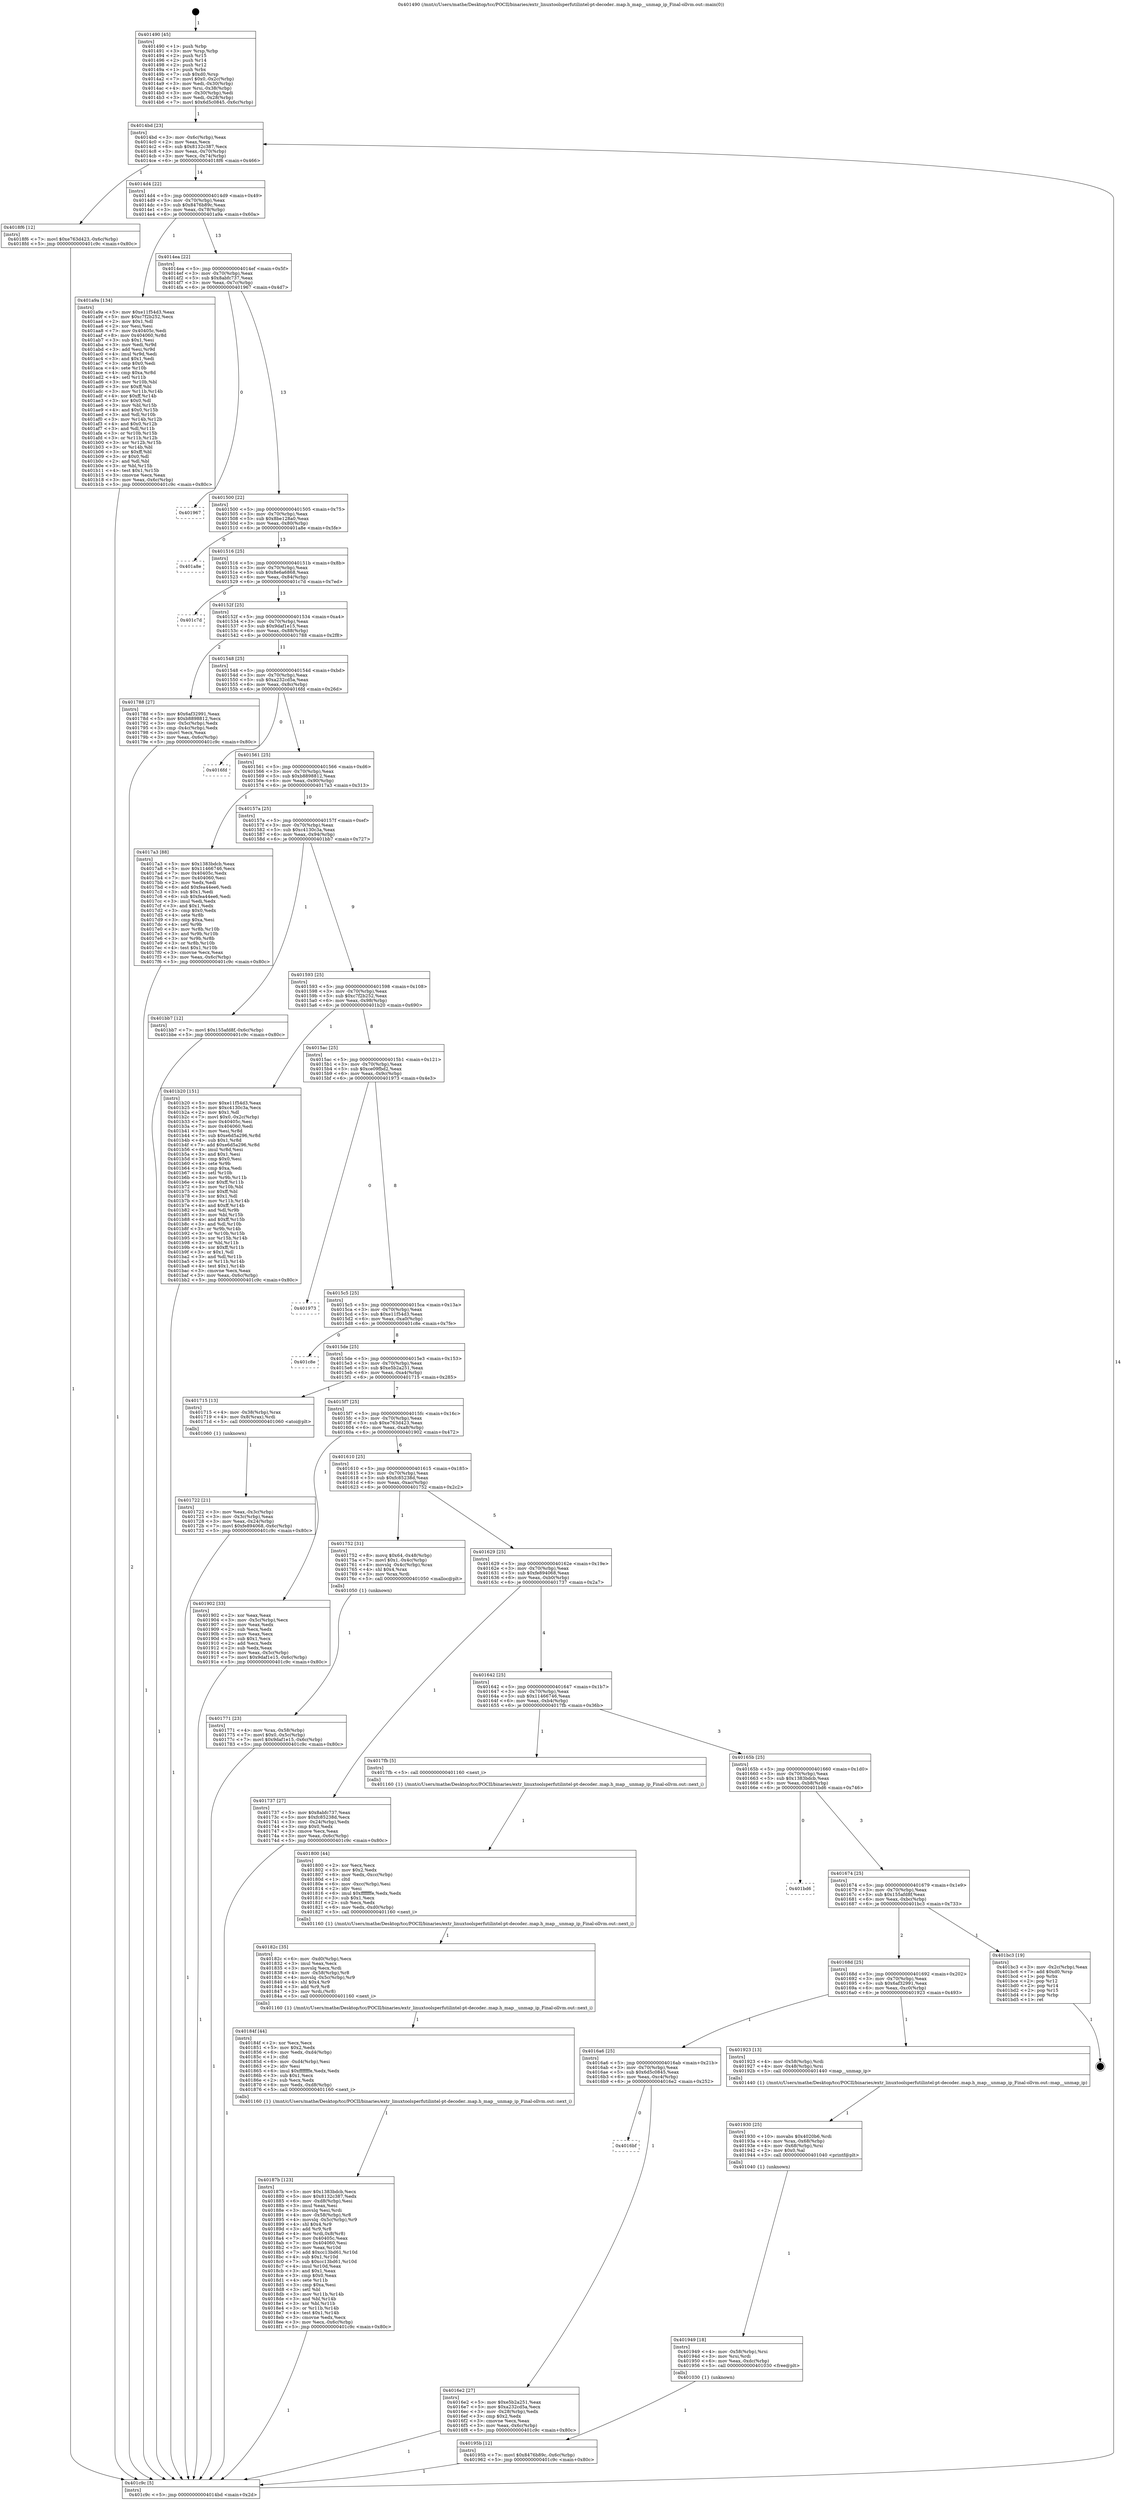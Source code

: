 digraph "0x401490" {
  label = "0x401490 (/mnt/c/Users/mathe/Desktop/tcc/POCII/binaries/extr_linuxtoolsperfutilintel-pt-decoder..map.h_map__unmap_ip_Final-ollvm.out::main(0))"
  labelloc = "t"
  node[shape=record]

  Entry [label="",width=0.3,height=0.3,shape=circle,fillcolor=black,style=filled]
  "0x4014bd" [label="{
     0x4014bd [23]\l
     | [instrs]\l
     &nbsp;&nbsp;0x4014bd \<+3\>: mov -0x6c(%rbp),%eax\l
     &nbsp;&nbsp;0x4014c0 \<+2\>: mov %eax,%ecx\l
     &nbsp;&nbsp;0x4014c2 \<+6\>: sub $0x8132c387,%ecx\l
     &nbsp;&nbsp;0x4014c8 \<+3\>: mov %eax,-0x70(%rbp)\l
     &nbsp;&nbsp;0x4014cb \<+3\>: mov %ecx,-0x74(%rbp)\l
     &nbsp;&nbsp;0x4014ce \<+6\>: je 00000000004018f6 \<main+0x466\>\l
  }"]
  "0x4018f6" [label="{
     0x4018f6 [12]\l
     | [instrs]\l
     &nbsp;&nbsp;0x4018f6 \<+7\>: movl $0xe763d423,-0x6c(%rbp)\l
     &nbsp;&nbsp;0x4018fd \<+5\>: jmp 0000000000401c9c \<main+0x80c\>\l
  }"]
  "0x4014d4" [label="{
     0x4014d4 [22]\l
     | [instrs]\l
     &nbsp;&nbsp;0x4014d4 \<+5\>: jmp 00000000004014d9 \<main+0x49\>\l
     &nbsp;&nbsp;0x4014d9 \<+3\>: mov -0x70(%rbp),%eax\l
     &nbsp;&nbsp;0x4014dc \<+5\>: sub $0x8476b89c,%eax\l
     &nbsp;&nbsp;0x4014e1 \<+3\>: mov %eax,-0x78(%rbp)\l
     &nbsp;&nbsp;0x4014e4 \<+6\>: je 0000000000401a9a \<main+0x60a\>\l
  }"]
  Exit [label="",width=0.3,height=0.3,shape=circle,fillcolor=black,style=filled,peripheries=2]
  "0x401a9a" [label="{
     0x401a9a [134]\l
     | [instrs]\l
     &nbsp;&nbsp;0x401a9a \<+5\>: mov $0xe11f54d3,%eax\l
     &nbsp;&nbsp;0x401a9f \<+5\>: mov $0xc7f2b252,%ecx\l
     &nbsp;&nbsp;0x401aa4 \<+2\>: mov $0x1,%dl\l
     &nbsp;&nbsp;0x401aa6 \<+2\>: xor %esi,%esi\l
     &nbsp;&nbsp;0x401aa8 \<+7\>: mov 0x40405c,%edi\l
     &nbsp;&nbsp;0x401aaf \<+8\>: mov 0x404060,%r8d\l
     &nbsp;&nbsp;0x401ab7 \<+3\>: sub $0x1,%esi\l
     &nbsp;&nbsp;0x401aba \<+3\>: mov %edi,%r9d\l
     &nbsp;&nbsp;0x401abd \<+3\>: add %esi,%r9d\l
     &nbsp;&nbsp;0x401ac0 \<+4\>: imul %r9d,%edi\l
     &nbsp;&nbsp;0x401ac4 \<+3\>: and $0x1,%edi\l
     &nbsp;&nbsp;0x401ac7 \<+3\>: cmp $0x0,%edi\l
     &nbsp;&nbsp;0x401aca \<+4\>: sete %r10b\l
     &nbsp;&nbsp;0x401ace \<+4\>: cmp $0xa,%r8d\l
     &nbsp;&nbsp;0x401ad2 \<+4\>: setl %r11b\l
     &nbsp;&nbsp;0x401ad6 \<+3\>: mov %r10b,%bl\l
     &nbsp;&nbsp;0x401ad9 \<+3\>: xor $0xff,%bl\l
     &nbsp;&nbsp;0x401adc \<+3\>: mov %r11b,%r14b\l
     &nbsp;&nbsp;0x401adf \<+4\>: xor $0xff,%r14b\l
     &nbsp;&nbsp;0x401ae3 \<+3\>: xor $0x0,%dl\l
     &nbsp;&nbsp;0x401ae6 \<+3\>: mov %bl,%r15b\l
     &nbsp;&nbsp;0x401ae9 \<+4\>: and $0x0,%r15b\l
     &nbsp;&nbsp;0x401aed \<+3\>: and %dl,%r10b\l
     &nbsp;&nbsp;0x401af0 \<+3\>: mov %r14b,%r12b\l
     &nbsp;&nbsp;0x401af3 \<+4\>: and $0x0,%r12b\l
     &nbsp;&nbsp;0x401af7 \<+3\>: and %dl,%r11b\l
     &nbsp;&nbsp;0x401afa \<+3\>: or %r10b,%r15b\l
     &nbsp;&nbsp;0x401afd \<+3\>: or %r11b,%r12b\l
     &nbsp;&nbsp;0x401b00 \<+3\>: xor %r12b,%r15b\l
     &nbsp;&nbsp;0x401b03 \<+3\>: or %r14b,%bl\l
     &nbsp;&nbsp;0x401b06 \<+3\>: xor $0xff,%bl\l
     &nbsp;&nbsp;0x401b09 \<+3\>: or $0x0,%dl\l
     &nbsp;&nbsp;0x401b0c \<+2\>: and %dl,%bl\l
     &nbsp;&nbsp;0x401b0e \<+3\>: or %bl,%r15b\l
     &nbsp;&nbsp;0x401b11 \<+4\>: test $0x1,%r15b\l
     &nbsp;&nbsp;0x401b15 \<+3\>: cmovne %ecx,%eax\l
     &nbsp;&nbsp;0x401b18 \<+3\>: mov %eax,-0x6c(%rbp)\l
     &nbsp;&nbsp;0x401b1b \<+5\>: jmp 0000000000401c9c \<main+0x80c\>\l
  }"]
  "0x4014ea" [label="{
     0x4014ea [22]\l
     | [instrs]\l
     &nbsp;&nbsp;0x4014ea \<+5\>: jmp 00000000004014ef \<main+0x5f\>\l
     &nbsp;&nbsp;0x4014ef \<+3\>: mov -0x70(%rbp),%eax\l
     &nbsp;&nbsp;0x4014f2 \<+5\>: sub $0x8abfc737,%eax\l
     &nbsp;&nbsp;0x4014f7 \<+3\>: mov %eax,-0x7c(%rbp)\l
     &nbsp;&nbsp;0x4014fa \<+6\>: je 0000000000401967 \<main+0x4d7\>\l
  }"]
  "0x40195b" [label="{
     0x40195b [12]\l
     | [instrs]\l
     &nbsp;&nbsp;0x40195b \<+7\>: movl $0x8476b89c,-0x6c(%rbp)\l
     &nbsp;&nbsp;0x401962 \<+5\>: jmp 0000000000401c9c \<main+0x80c\>\l
  }"]
  "0x401967" [label="{
     0x401967\l
  }", style=dashed]
  "0x401500" [label="{
     0x401500 [22]\l
     | [instrs]\l
     &nbsp;&nbsp;0x401500 \<+5\>: jmp 0000000000401505 \<main+0x75\>\l
     &nbsp;&nbsp;0x401505 \<+3\>: mov -0x70(%rbp),%eax\l
     &nbsp;&nbsp;0x401508 \<+5\>: sub $0x8be128a0,%eax\l
     &nbsp;&nbsp;0x40150d \<+3\>: mov %eax,-0x80(%rbp)\l
     &nbsp;&nbsp;0x401510 \<+6\>: je 0000000000401a8e \<main+0x5fe\>\l
  }"]
  "0x401949" [label="{
     0x401949 [18]\l
     | [instrs]\l
     &nbsp;&nbsp;0x401949 \<+4\>: mov -0x58(%rbp),%rsi\l
     &nbsp;&nbsp;0x40194d \<+3\>: mov %rsi,%rdi\l
     &nbsp;&nbsp;0x401950 \<+6\>: mov %eax,-0xdc(%rbp)\l
     &nbsp;&nbsp;0x401956 \<+5\>: call 0000000000401030 \<free@plt\>\l
     | [calls]\l
     &nbsp;&nbsp;0x401030 \{1\} (unknown)\l
  }"]
  "0x401a8e" [label="{
     0x401a8e\l
  }", style=dashed]
  "0x401516" [label="{
     0x401516 [25]\l
     | [instrs]\l
     &nbsp;&nbsp;0x401516 \<+5\>: jmp 000000000040151b \<main+0x8b\>\l
     &nbsp;&nbsp;0x40151b \<+3\>: mov -0x70(%rbp),%eax\l
     &nbsp;&nbsp;0x40151e \<+5\>: sub $0x8e6a6868,%eax\l
     &nbsp;&nbsp;0x401523 \<+6\>: mov %eax,-0x84(%rbp)\l
     &nbsp;&nbsp;0x401529 \<+6\>: je 0000000000401c7d \<main+0x7ed\>\l
  }"]
  "0x401930" [label="{
     0x401930 [25]\l
     | [instrs]\l
     &nbsp;&nbsp;0x401930 \<+10\>: movabs $0x4020b6,%rdi\l
     &nbsp;&nbsp;0x40193a \<+4\>: mov %rax,-0x68(%rbp)\l
     &nbsp;&nbsp;0x40193e \<+4\>: mov -0x68(%rbp),%rsi\l
     &nbsp;&nbsp;0x401942 \<+2\>: mov $0x0,%al\l
     &nbsp;&nbsp;0x401944 \<+5\>: call 0000000000401040 \<printf@plt\>\l
     | [calls]\l
     &nbsp;&nbsp;0x401040 \{1\} (unknown)\l
  }"]
  "0x401c7d" [label="{
     0x401c7d\l
  }", style=dashed]
  "0x40152f" [label="{
     0x40152f [25]\l
     | [instrs]\l
     &nbsp;&nbsp;0x40152f \<+5\>: jmp 0000000000401534 \<main+0xa4\>\l
     &nbsp;&nbsp;0x401534 \<+3\>: mov -0x70(%rbp),%eax\l
     &nbsp;&nbsp;0x401537 \<+5\>: sub $0x9daf1e15,%eax\l
     &nbsp;&nbsp;0x40153c \<+6\>: mov %eax,-0x88(%rbp)\l
     &nbsp;&nbsp;0x401542 \<+6\>: je 0000000000401788 \<main+0x2f8\>\l
  }"]
  "0x40187b" [label="{
     0x40187b [123]\l
     | [instrs]\l
     &nbsp;&nbsp;0x40187b \<+5\>: mov $0x1383bdcb,%ecx\l
     &nbsp;&nbsp;0x401880 \<+5\>: mov $0x8132c387,%edx\l
     &nbsp;&nbsp;0x401885 \<+6\>: mov -0xd8(%rbp),%esi\l
     &nbsp;&nbsp;0x40188b \<+3\>: imul %eax,%esi\l
     &nbsp;&nbsp;0x40188e \<+3\>: movslq %esi,%rdi\l
     &nbsp;&nbsp;0x401891 \<+4\>: mov -0x58(%rbp),%r8\l
     &nbsp;&nbsp;0x401895 \<+4\>: movslq -0x5c(%rbp),%r9\l
     &nbsp;&nbsp;0x401899 \<+4\>: shl $0x4,%r9\l
     &nbsp;&nbsp;0x40189d \<+3\>: add %r9,%r8\l
     &nbsp;&nbsp;0x4018a0 \<+4\>: mov %rdi,0x8(%r8)\l
     &nbsp;&nbsp;0x4018a4 \<+7\>: mov 0x40405c,%eax\l
     &nbsp;&nbsp;0x4018ab \<+7\>: mov 0x404060,%esi\l
     &nbsp;&nbsp;0x4018b2 \<+3\>: mov %eax,%r10d\l
     &nbsp;&nbsp;0x4018b5 \<+7\>: add $0xcc13bd61,%r10d\l
     &nbsp;&nbsp;0x4018bc \<+4\>: sub $0x1,%r10d\l
     &nbsp;&nbsp;0x4018c0 \<+7\>: sub $0xcc13bd61,%r10d\l
     &nbsp;&nbsp;0x4018c7 \<+4\>: imul %r10d,%eax\l
     &nbsp;&nbsp;0x4018cb \<+3\>: and $0x1,%eax\l
     &nbsp;&nbsp;0x4018ce \<+3\>: cmp $0x0,%eax\l
     &nbsp;&nbsp;0x4018d1 \<+4\>: sete %r11b\l
     &nbsp;&nbsp;0x4018d5 \<+3\>: cmp $0xa,%esi\l
     &nbsp;&nbsp;0x4018d8 \<+3\>: setl %bl\l
     &nbsp;&nbsp;0x4018db \<+3\>: mov %r11b,%r14b\l
     &nbsp;&nbsp;0x4018de \<+3\>: and %bl,%r14b\l
     &nbsp;&nbsp;0x4018e1 \<+3\>: xor %bl,%r11b\l
     &nbsp;&nbsp;0x4018e4 \<+3\>: or %r11b,%r14b\l
     &nbsp;&nbsp;0x4018e7 \<+4\>: test $0x1,%r14b\l
     &nbsp;&nbsp;0x4018eb \<+3\>: cmovne %edx,%ecx\l
     &nbsp;&nbsp;0x4018ee \<+3\>: mov %ecx,-0x6c(%rbp)\l
     &nbsp;&nbsp;0x4018f1 \<+5\>: jmp 0000000000401c9c \<main+0x80c\>\l
  }"]
  "0x401788" [label="{
     0x401788 [27]\l
     | [instrs]\l
     &nbsp;&nbsp;0x401788 \<+5\>: mov $0x6af32991,%eax\l
     &nbsp;&nbsp;0x40178d \<+5\>: mov $0xb8898812,%ecx\l
     &nbsp;&nbsp;0x401792 \<+3\>: mov -0x5c(%rbp),%edx\l
     &nbsp;&nbsp;0x401795 \<+3\>: cmp -0x4c(%rbp),%edx\l
     &nbsp;&nbsp;0x401798 \<+3\>: cmovl %ecx,%eax\l
     &nbsp;&nbsp;0x40179b \<+3\>: mov %eax,-0x6c(%rbp)\l
     &nbsp;&nbsp;0x40179e \<+5\>: jmp 0000000000401c9c \<main+0x80c\>\l
  }"]
  "0x401548" [label="{
     0x401548 [25]\l
     | [instrs]\l
     &nbsp;&nbsp;0x401548 \<+5\>: jmp 000000000040154d \<main+0xbd\>\l
     &nbsp;&nbsp;0x40154d \<+3\>: mov -0x70(%rbp),%eax\l
     &nbsp;&nbsp;0x401550 \<+5\>: sub $0xa232cd5a,%eax\l
     &nbsp;&nbsp;0x401555 \<+6\>: mov %eax,-0x8c(%rbp)\l
     &nbsp;&nbsp;0x40155b \<+6\>: je 00000000004016fd \<main+0x26d\>\l
  }"]
  "0x40184f" [label="{
     0x40184f [44]\l
     | [instrs]\l
     &nbsp;&nbsp;0x40184f \<+2\>: xor %ecx,%ecx\l
     &nbsp;&nbsp;0x401851 \<+5\>: mov $0x2,%edx\l
     &nbsp;&nbsp;0x401856 \<+6\>: mov %edx,-0xd4(%rbp)\l
     &nbsp;&nbsp;0x40185c \<+1\>: cltd\l
     &nbsp;&nbsp;0x40185d \<+6\>: mov -0xd4(%rbp),%esi\l
     &nbsp;&nbsp;0x401863 \<+2\>: idiv %esi\l
     &nbsp;&nbsp;0x401865 \<+6\>: imul $0xfffffffe,%edx,%edx\l
     &nbsp;&nbsp;0x40186b \<+3\>: sub $0x1,%ecx\l
     &nbsp;&nbsp;0x40186e \<+2\>: sub %ecx,%edx\l
     &nbsp;&nbsp;0x401870 \<+6\>: mov %edx,-0xd8(%rbp)\l
     &nbsp;&nbsp;0x401876 \<+5\>: call 0000000000401160 \<next_i\>\l
     | [calls]\l
     &nbsp;&nbsp;0x401160 \{1\} (/mnt/c/Users/mathe/Desktop/tcc/POCII/binaries/extr_linuxtoolsperfutilintel-pt-decoder..map.h_map__unmap_ip_Final-ollvm.out::next_i)\l
  }"]
  "0x4016fd" [label="{
     0x4016fd\l
  }", style=dashed]
  "0x401561" [label="{
     0x401561 [25]\l
     | [instrs]\l
     &nbsp;&nbsp;0x401561 \<+5\>: jmp 0000000000401566 \<main+0xd6\>\l
     &nbsp;&nbsp;0x401566 \<+3\>: mov -0x70(%rbp),%eax\l
     &nbsp;&nbsp;0x401569 \<+5\>: sub $0xb8898812,%eax\l
     &nbsp;&nbsp;0x40156e \<+6\>: mov %eax,-0x90(%rbp)\l
     &nbsp;&nbsp;0x401574 \<+6\>: je 00000000004017a3 \<main+0x313\>\l
  }"]
  "0x40182c" [label="{
     0x40182c [35]\l
     | [instrs]\l
     &nbsp;&nbsp;0x40182c \<+6\>: mov -0xd0(%rbp),%ecx\l
     &nbsp;&nbsp;0x401832 \<+3\>: imul %eax,%ecx\l
     &nbsp;&nbsp;0x401835 \<+3\>: movslq %ecx,%rdi\l
     &nbsp;&nbsp;0x401838 \<+4\>: mov -0x58(%rbp),%r8\l
     &nbsp;&nbsp;0x40183c \<+4\>: movslq -0x5c(%rbp),%r9\l
     &nbsp;&nbsp;0x401840 \<+4\>: shl $0x4,%r9\l
     &nbsp;&nbsp;0x401844 \<+3\>: add %r9,%r8\l
     &nbsp;&nbsp;0x401847 \<+3\>: mov %rdi,(%r8)\l
     &nbsp;&nbsp;0x40184a \<+5\>: call 0000000000401160 \<next_i\>\l
     | [calls]\l
     &nbsp;&nbsp;0x401160 \{1\} (/mnt/c/Users/mathe/Desktop/tcc/POCII/binaries/extr_linuxtoolsperfutilintel-pt-decoder..map.h_map__unmap_ip_Final-ollvm.out::next_i)\l
  }"]
  "0x4017a3" [label="{
     0x4017a3 [88]\l
     | [instrs]\l
     &nbsp;&nbsp;0x4017a3 \<+5\>: mov $0x1383bdcb,%eax\l
     &nbsp;&nbsp;0x4017a8 \<+5\>: mov $0x11466746,%ecx\l
     &nbsp;&nbsp;0x4017ad \<+7\>: mov 0x40405c,%edx\l
     &nbsp;&nbsp;0x4017b4 \<+7\>: mov 0x404060,%esi\l
     &nbsp;&nbsp;0x4017bb \<+2\>: mov %edx,%edi\l
     &nbsp;&nbsp;0x4017bd \<+6\>: add $0xfea44ee6,%edi\l
     &nbsp;&nbsp;0x4017c3 \<+3\>: sub $0x1,%edi\l
     &nbsp;&nbsp;0x4017c6 \<+6\>: sub $0xfea44ee6,%edi\l
     &nbsp;&nbsp;0x4017cc \<+3\>: imul %edi,%edx\l
     &nbsp;&nbsp;0x4017cf \<+3\>: and $0x1,%edx\l
     &nbsp;&nbsp;0x4017d2 \<+3\>: cmp $0x0,%edx\l
     &nbsp;&nbsp;0x4017d5 \<+4\>: sete %r8b\l
     &nbsp;&nbsp;0x4017d9 \<+3\>: cmp $0xa,%esi\l
     &nbsp;&nbsp;0x4017dc \<+4\>: setl %r9b\l
     &nbsp;&nbsp;0x4017e0 \<+3\>: mov %r8b,%r10b\l
     &nbsp;&nbsp;0x4017e3 \<+3\>: and %r9b,%r10b\l
     &nbsp;&nbsp;0x4017e6 \<+3\>: xor %r9b,%r8b\l
     &nbsp;&nbsp;0x4017e9 \<+3\>: or %r8b,%r10b\l
     &nbsp;&nbsp;0x4017ec \<+4\>: test $0x1,%r10b\l
     &nbsp;&nbsp;0x4017f0 \<+3\>: cmovne %ecx,%eax\l
     &nbsp;&nbsp;0x4017f3 \<+3\>: mov %eax,-0x6c(%rbp)\l
     &nbsp;&nbsp;0x4017f6 \<+5\>: jmp 0000000000401c9c \<main+0x80c\>\l
  }"]
  "0x40157a" [label="{
     0x40157a [25]\l
     | [instrs]\l
     &nbsp;&nbsp;0x40157a \<+5\>: jmp 000000000040157f \<main+0xef\>\l
     &nbsp;&nbsp;0x40157f \<+3\>: mov -0x70(%rbp),%eax\l
     &nbsp;&nbsp;0x401582 \<+5\>: sub $0xc4130c3a,%eax\l
     &nbsp;&nbsp;0x401587 \<+6\>: mov %eax,-0x94(%rbp)\l
     &nbsp;&nbsp;0x40158d \<+6\>: je 0000000000401bb7 \<main+0x727\>\l
  }"]
  "0x401800" [label="{
     0x401800 [44]\l
     | [instrs]\l
     &nbsp;&nbsp;0x401800 \<+2\>: xor %ecx,%ecx\l
     &nbsp;&nbsp;0x401802 \<+5\>: mov $0x2,%edx\l
     &nbsp;&nbsp;0x401807 \<+6\>: mov %edx,-0xcc(%rbp)\l
     &nbsp;&nbsp;0x40180d \<+1\>: cltd\l
     &nbsp;&nbsp;0x40180e \<+6\>: mov -0xcc(%rbp),%esi\l
     &nbsp;&nbsp;0x401814 \<+2\>: idiv %esi\l
     &nbsp;&nbsp;0x401816 \<+6\>: imul $0xfffffffe,%edx,%edx\l
     &nbsp;&nbsp;0x40181c \<+3\>: sub $0x1,%ecx\l
     &nbsp;&nbsp;0x40181f \<+2\>: sub %ecx,%edx\l
     &nbsp;&nbsp;0x401821 \<+6\>: mov %edx,-0xd0(%rbp)\l
     &nbsp;&nbsp;0x401827 \<+5\>: call 0000000000401160 \<next_i\>\l
     | [calls]\l
     &nbsp;&nbsp;0x401160 \{1\} (/mnt/c/Users/mathe/Desktop/tcc/POCII/binaries/extr_linuxtoolsperfutilintel-pt-decoder..map.h_map__unmap_ip_Final-ollvm.out::next_i)\l
  }"]
  "0x401bb7" [label="{
     0x401bb7 [12]\l
     | [instrs]\l
     &nbsp;&nbsp;0x401bb7 \<+7\>: movl $0x155afd8f,-0x6c(%rbp)\l
     &nbsp;&nbsp;0x401bbe \<+5\>: jmp 0000000000401c9c \<main+0x80c\>\l
  }"]
  "0x401593" [label="{
     0x401593 [25]\l
     | [instrs]\l
     &nbsp;&nbsp;0x401593 \<+5\>: jmp 0000000000401598 \<main+0x108\>\l
     &nbsp;&nbsp;0x401598 \<+3\>: mov -0x70(%rbp),%eax\l
     &nbsp;&nbsp;0x40159b \<+5\>: sub $0xc7f2b252,%eax\l
     &nbsp;&nbsp;0x4015a0 \<+6\>: mov %eax,-0x98(%rbp)\l
     &nbsp;&nbsp;0x4015a6 \<+6\>: je 0000000000401b20 \<main+0x690\>\l
  }"]
  "0x401771" [label="{
     0x401771 [23]\l
     | [instrs]\l
     &nbsp;&nbsp;0x401771 \<+4\>: mov %rax,-0x58(%rbp)\l
     &nbsp;&nbsp;0x401775 \<+7\>: movl $0x0,-0x5c(%rbp)\l
     &nbsp;&nbsp;0x40177c \<+7\>: movl $0x9daf1e15,-0x6c(%rbp)\l
     &nbsp;&nbsp;0x401783 \<+5\>: jmp 0000000000401c9c \<main+0x80c\>\l
  }"]
  "0x401b20" [label="{
     0x401b20 [151]\l
     | [instrs]\l
     &nbsp;&nbsp;0x401b20 \<+5\>: mov $0xe11f54d3,%eax\l
     &nbsp;&nbsp;0x401b25 \<+5\>: mov $0xc4130c3a,%ecx\l
     &nbsp;&nbsp;0x401b2a \<+2\>: mov $0x1,%dl\l
     &nbsp;&nbsp;0x401b2c \<+7\>: movl $0x0,-0x2c(%rbp)\l
     &nbsp;&nbsp;0x401b33 \<+7\>: mov 0x40405c,%esi\l
     &nbsp;&nbsp;0x401b3a \<+7\>: mov 0x404060,%edi\l
     &nbsp;&nbsp;0x401b41 \<+3\>: mov %esi,%r8d\l
     &nbsp;&nbsp;0x401b44 \<+7\>: sub $0xe6d5a296,%r8d\l
     &nbsp;&nbsp;0x401b4b \<+4\>: sub $0x1,%r8d\l
     &nbsp;&nbsp;0x401b4f \<+7\>: add $0xe6d5a296,%r8d\l
     &nbsp;&nbsp;0x401b56 \<+4\>: imul %r8d,%esi\l
     &nbsp;&nbsp;0x401b5a \<+3\>: and $0x1,%esi\l
     &nbsp;&nbsp;0x401b5d \<+3\>: cmp $0x0,%esi\l
     &nbsp;&nbsp;0x401b60 \<+4\>: sete %r9b\l
     &nbsp;&nbsp;0x401b64 \<+3\>: cmp $0xa,%edi\l
     &nbsp;&nbsp;0x401b67 \<+4\>: setl %r10b\l
     &nbsp;&nbsp;0x401b6b \<+3\>: mov %r9b,%r11b\l
     &nbsp;&nbsp;0x401b6e \<+4\>: xor $0xff,%r11b\l
     &nbsp;&nbsp;0x401b72 \<+3\>: mov %r10b,%bl\l
     &nbsp;&nbsp;0x401b75 \<+3\>: xor $0xff,%bl\l
     &nbsp;&nbsp;0x401b78 \<+3\>: xor $0x1,%dl\l
     &nbsp;&nbsp;0x401b7b \<+3\>: mov %r11b,%r14b\l
     &nbsp;&nbsp;0x401b7e \<+4\>: and $0xff,%r14b\l
     &nbsp;&nbsp;0x401b82 \<+3\>: and %dl,%r9b\l
     &nbsp;&nbsp;0x401b85 \<+3\>: mov %bl,%r15b\l
     &nbsp;&nbsp;0x401b88 \<+4\>: and $0xff,%r15b\l
     &nbsp;&nbsp;0x401b8c \<+3\>: and %dl,%r10b\l
     &nbsp;&nbsp;0x401b8f \<+3\>: or %r9b,%r14b\l
     &nbsp;&nbsp;0x401b92 \<+3\>: or %r10b,%r15b\l
     &nbsp;&nbsp;0x401b95 \<+3\>: xor %r15b,%r14b\l
     &nbsp;&nbsp;0x401b98 \<+3\>: or %bl,%r11b\l
     &nbsp;&nbsp;0x401b9b \<+4\>: xor $0xff,%r11b\l
     &nbsp;&nbsp;0x401b9f \<+3\>: or $0x1,%dl\l
     &nbsp;&nbsp;0x401ba2 \<+3\>: and %dl,%r11b\l
     &nbsp;&nbsp;0x401ba5 \<+3\>: or %r11b,%r14b\l
     &nbsp;&nbsp;0x401ba8 \<+4\>: test $0x1,%r14b\l
     &nbsp;&nbsp;0x401bac \<+3\>: cmovne %ecx,%eax\l
     &nbsp;&nbsp;0x401baf \<+3\>: mov %eax,-0x6c(%rbp)\l
     &nbsp;&nbsp;0x401bb2 \<+5\>: jmp 0000000000401c9c \<main+0x80c\>\l
  }"]
  "0x4015ac" [label="{
     0x4015ac [25]\l
     | [instrs]\l
     &nbsp;&nbsp;0x4015ac \<+5\>: jmp 00000000004015b1 \<main+0x121\>\l
     &nbsp;&nbsp;0x4015b1 \<+3\>: mov -0x70(%rbp),%eax\l
     &nbsp;&nbsp;0x4015b4 \<+5\>: sub $0xce09fbd2,%eax\l
     &nbsp;&nbsp;0x4015b9 \<+6\>: mov %eax,-0x9c(%rbp)\l
     &nbsp;&nbsp;0x4015bf \<+6\>: je 0000000000401973 \<main+0x4e3\>\l
  }"]
  "0x401722" [label="{
     0x401722 [21]\l
     | [instrs]\l
     &nbsp;&nbsp;0x401722 \<+3\>: mov %eax,-0x3c(%rbp)\l
     &nbsp;&nbsp;0x401725 \<+3\>: mov -0x3c(%rbp),%eax\l
     &nbsp;&nbsp;0x401728 \<+3\>: mov %eax,-0x24(%rbp)\l
     &nbsp;&nbsp;0x40172b \<+7\>: movl $0xfe894068,-0x6c(%rbp)\l
     &nbsp;&nbsp;0x401732 \<+5\>: jmp 0000000000401c9c \<main+0x80c\>\l
  }"]
  "0x401973" [label="{
     0x401973\l
  }", style=dashed]
  "0x4015c5" [label="{
     0x4015c5 [25]\l
     | [instrs]\l
     &nbsp;&nbsp;0x4015c5 \<+5\>: jmp 00000000004015ca \<main+0x13a\>\l
     &nbsp;&nbsp;0x4015ca \<+3\>: mov -0x70(%rbp),%eax\l
     &nbsp;&nbsp;0x4015cd \<+5\>: sub $0xe11f54d3,%eax\l
     &nbsp;&nbsp;0x4015d2 \<+6\>: mov %eax,-0xa0(%rbp)\l
     &nbsp;&nbsp;0x4015d8 \<+6\>: je 0000000000401c8e \<main+0x7fe\>\l
  }"]
  "0x401490" [label="{
     0x401490 [45]\l
     | [instrs]\l
     &nbsp;&nbsp;0x401490 \<+1\>: push %rbp\l
     &nbsp;&nbsp;0x401491 \<+3\>: mov %rsp,%rbp\l
     &nbsp;&nbsp;0x401494 \<+2\>: push %r15\l
     &nbsp;&nbsp;0x401496 \<+2\>: push %r14\l
     &nbsp;&nbsp;0x401498 \<+2\>: push %r12\l
     &nbsp;&nbsp;0x40149a \<+1\>: push %rbx\l
     &nbsp;&nbsp;0x40149b \<+7\>: sub $0xd0,%rsp\l
     &nbsp;&nbsp;0x4014a2 \<+7\>: movl $0x0,-0x2c(%rbp)\l
     &nbsp;&nbsp;0x4014a9 \<+3\>: mov %edi,-0x30(%rbp)\l
     &nbsp;&nbsp;0x4014ac \<+4\>: mov %rsi,-0x38(%rbp)\l
     &nbsp;&nbsp;0x4014b0 \<+3\>: mov -0x30(%rbp),%edi\l
     &nbsp;&nbsp;0x4014b3 \<+3\>: mov %edi,-0x28(%rbp)\l
     &nbsp;&nbsp;0x4014b6 \<+7\>: movl $0x6d5c0845,-0x6c(%rbp)\l
  }"]
  "0x401c8e" [label="{
     0x401c8e\l
  }", style=dashed]
  "0x4015de" [label="{
     0x4015de [25]\l
     | [instrs]\l
     &nbsp;&nbsp;0x4015de \<+5\>: jmp 00000000004015e3 \<main+0x153\>\l
     &nbsp;&nbsp;0x4015e3 \<+3\>: mov -0x70(%rbp),%eax\l
     &nbsp;&nbsp;0x4015e6 \<+5\>: sub $0xe5b2a251,%eax\l
     &nbsp;&nbsp;0x4015eb \<+6\>: mov %eax,-0xa4(%rbp)\l
     &nbsp;&nbsp;0x4015f1 \<+6\>: je 0000000000401715 \<main+0x285\>\l
  }"]
  "0x401c9c" [label="{
     0x401c9c [5]\l
     | [instrs]\l
     &nbsp;&nbsp;0x401c9c \<+5\>: jmp 00000000004014bd \<main+0x2d\>\l
  }"]
  "0x401715" [label="{
     0x401715 [13]\l
     | [instrs]\l
     &nbsp;&nbsp;0x401715 \<+4\>: mov -0x38(%rbp),%rax\l
     &nbsp;&nbsp;0x401719 \<+4\>: mov 0x8(%rax),%rdi\l
     &nbsp;&nbsp;0x40171d \<+5\>: call 0000000000401060 \<atoi@plt\>\l
     | [calls]\l
     &nbsp;&nbsp;0x401060 \{1\} (unknown)\l
  }"]
  "0x4015f7" [label="{
     0x4015f7 [25]\l
     | [instrs]\l
     &nbsp;&nbsp;0x4015f7 \<+5\>: jmp 00000000004015fc \<main+0x16c\>\l
     &nbsp;&nbsp;0x4015fc \<+3\>: mov -0x70(%rbp),%eax\l
     &nbsp;&nbsp;0x4015ff \<+5\>: sub $0xe763d423,%eax\l
     &nbsp;&nbsp;0x401604 \<+6\>: mov %eax,-0xa8(%rbp)\l
     &nbsp;&nbsp;0x40160a \<+6\>: je 0000000000401902 \<main+0x472\>\l
  }"]
  "0x4016bf" [label="{
     0x4016bf\l
  }", style=dashed]
  "0x401902" [label="{
     0x401902 [33]\l
     | [instrs]\l
     &nbsp;&nbsp;0x401902 \<+2\>: xor %eax,%eax\l
     &nbsp;&nbsp;0x401904 \<+3\>: mov -0x5c(%rbp),%ecx\l
     &nbsp;&nbsp;0x401907 \<+2\>: mov %eax,%edx\l
     &nbsp;&nbsp;0x401909 \<+2\>: sub %ecx,%edx\l
     &nbsp;&nbsp;0x40190b \<+2\>: mov %eax,%ecx\l
     &nbsp;&nbsp;0x40190d \<+3\>: sub $0x1,%ecx\l
     &nbsp;&nbsp;0x401910 \<+2\>: add %ecx,%edx\l
     &nbsp;&nbsp;0x401912 \<+2\>: sub %edx,%eax\l
     &nbsp;&nbsp;0x401914 \<+3\>: mov %eax,-0x5c(%rbp)\l
     &nbsp;&nbsp;0x401917 \<+7\>: movl $0x9daf1e15,-0x6c(%rbp)\l
     &nbsp;&nbsp;0x40191e \<+5\>: jmp 0000000000401c9c \<main+0x80c\>\l
  }"]
  "0x401610" [label="{
     0x401610 [25]\l
     | [instrs]\l
     &nbsp;&nbsp;0x401610 \<+5\>: jmp 0000000000401615 \<main+0x185\>\l
     &nbsp;&nbsp;0x401615 \<+3\>: mov -0x70(%rbp),%eax\l
     &nbsp;&nbsp;0x401618 \<+5\>: sub $0xfc85238d,%eax\l
     &nbsp;&nbsp;0x40161d \<+6\>: mov %eax,-0xac(%rbp)\l
     &nbsp;&nbsp;0x401623 \<+6\>: je 0000000000401752 \<main+0x2c2\>\l
  }"]
  "0x4016e2" [label="{
     0x4016e2 [27]\l
     | [instrs]\l
     &nbsp;&nbsp;0x4016e2 \<+5\>: mov $0xe5b2a251,%eax\l
     &nbsp;&nbsp;0x4016e7 \<+5\>: mov $0xa232cd5a,%ecx\l
     &nbsp;&nbsp;0x4016ec \<+3\>: mov -0x28(%rbp),%edx\l
     &nbsp;&nbsp;0x4016ef \<+3\>: cmp $0x2,%edx\l
     &nbsp;&nbsp;0x4016f2 \<+3\>: cmovne %ecx,%eax\l
     &nbsp;&nbsp;0x4016f5 \<+3\>: mov %eax,-0x6c(%rbp)\l
     &nbsp;&nbsp;0x4016f8 \<+5\>: jmp 0000000000401c9c \<main+0x80c\>\l
  }"]
  "0x401752" [label="{
     0x401752 [31]\l
     | [instrs]\l
     &nbsp;&nbsp;0x401752 \<+8\>: movq $0x64,-0x48(%rbp)\l
     &nbsp;&nbsp;0x40175a \<+7\>: movl $0x1,-0x4c(%rbp)\l
     &nbsp;&nbsp;0x401761 \<+4\>: movslq -0x4c(%rbp),%rax\l
     &nbsp;&nbsp;0x401765 \<+4\>: shl $0x4,%rax\l
     &nbsp;&nbsp;0x401769 \<+3\>: mov %rax,%rdi\l
     &nbsp;&nbsp;0x40176c \<+5\>: call 0000000000401050 \<malloc@plt\>\l
     | [calls]\l
     &nbsp;&nbsp;0x401050 \{1\} (unknown)\l
  }"]
  "0x401629" [label="{
     0x401629 [25]\l
     | [instrs]\l
     &nbsp;&nbsp;0x401629 \<+5\>: jmp 000000000040162e \<main+0x19e\>\l
     &nbsp;&nbsp;0x40162e \<+3\>: mov -0x70(%rbp),%eax\l
     &nbsp;&nbsp;0x401631 \<+5\>: sub $0xfe894068,%eax\l
     &nbsp;&nbsp;0x401636 \<+6\>: mov %eax,-0xb0(%rbp)\l
     &nbsp;&nbsp;0x40163c \<+6\>: je 0000000000401737 \<main+0x2a7\>\l
  }"]
  "0x4016a6" [label="{
     0x4016a6 [25]\l
     | [instrs]\l
     &nbsp;&nbsp;0x4016a6 \<+5\>: jmp 00000000004016ab \<main+0x21b\>\l
     &nbsp;&nbsp;0x4016ab \<+3\>: mov -0x70(%rbp),%eax\l
     &nbsp;&nbsp;0x4016ae \<+5\>: sub $0x6d5c0845,%eax\l
     &nbsp;&nbsp;0x4016b3 \<+6\>: mov %eax,-0xc4(%rbp)\l
     &nbsp;&nbsp;0x4016b9 \<+6\>: je 00000000004016e2 \<main+0x252\>\l
  }"]
  "0x401737" [label="{
     0x401737 [27]\l
     | [instrs]\l
     &nbsp;&nbsp;0x401737 \<+5\>: mov $0x8abfc737,%eax\l
     &nbsp;&nbsp;0x40173c \<+5\>: mov $0xfc85238d,%ecx\l
     &nbsp;&nbsp;0x401741 \<+3\>: mov -0x24(%rbp),%edx\l
     &nbsp;&nbsp;0x401744 \<+3\>: cmp $0x0,%edx\l
     &nbsp;&nbsp;0x401747 \<+3\>: cmove %ecx,%eax\l
     &nbsp;&nbsp;0x40174a \<+3\>: mov %eax,-0x6c(%rbp)\l
     &nbsp;&nbsp;0x40174d \<+5\>: jmp 0000000000401c9c \<main+0x80c\>\l
  }"]
  "0x401642" [label="{
     0x401642 [25]\l
     | [instrs]\l
     &nbsp;&nbsp;0x401642 \<+5\>: jmp 0000000000401647 \<main+0x1b7\>\l
     &nbsp;&nbsp;0x401647 \<+3\>: mov -0x70(%rbp),%eax\l
     &nbsp;&nbsp;0x40164a \<+5\>: sub $0x11466746,%eax\l
     &nbsp;&nbsp;0x40164f \<+6\>: mov %eax,-0xb4(%rbp)\l
     &nbsp;&nbsp;0x401655 \<+6\>: je 00000000004017fb \<main+0x36b\>\l
  }"]
  "0x401923" [label="{
     0x401923 [13]\l
     | [instrs]\l
     &nbsp;&nbsp;0x401923 \<+4\>: mov -0x58(%rbp),%rdi\l
     &nbsp;&nbsp;0x401927 \<+4\>: mov -0x48(%rbp),%rsi\l
     &nbsp;&nbsp;0x40192b \<+5\>: call 0000000000401440 \<map__unmap_ip\>\l
     | [calls]\l
     &nbsp;&nbsp;0x401440 \{1\} (/mnt/c/Users/mathe/Desktop/tcc/POCII/binaries/extr_linuxtoolsperfutilintel-pt-decoder..map.h_map__unmap_ip_Final-ollvm.out::map__unmap_ip)\l
  }"]
  "0x4017fb" [label="{
     0x4017fb [5]\l
     | [instrs]\l
     &nbsp;&nbsp;0x4017fb \<+5\>: call 0000000000401160 \<next_i\>\l
     | [calls]\l
     &nbsp;&nbsp;0x401160 \{1\} (/mnt/c/Users/mathe/Desktop/tcc/POCII/binaries/extr_linuxtoolsperfutilintel-pt-decoder..map.h_map__unmap_ip_Final-ollvm.out::next_i)\l
  }"]
  "0x40165b" [label="{
     0x40165b [25]\l
     | [instrs]\l
     &nbsp;&nbsp;0x40165b \<+5\>: jmp 0000000000401660 \<main+0x1d0\>\l
     &nbsp;&nbsp;0x401660 \<+3\>: mov -0x70(%rbp),%eax\l
     &nbsp;&nbsp;0x401663 \<+5\>: sub $0x1383bdcb,%eax\l
     &nbsp;&nbsp;0x401668 \<+6\>: mov %eax,-0xb8(%rbp)\l
     &nbsp;&nbsp;0x40166e \<+6\>: je 0000000000401bd6 \<main+0x746\>\l
  }"]
  "0x40168d" [label="{
     0x40168d [25]\l
     | [instrs]\l
     &nbsp;&nbsp;0x40168d \<+5\>: jmp 0000000000401692 \<main+0x202\>\l
     &nbsp;&nbsp;0x401692 \<+3\>: mov -0x70(%rbp),%eax\l
     &nbsp;&nbsp;0x401695 \<+5\>: sub $0x6af32991,%eax\l
     &nbsp;&nbsp;0x40169a \<+6\>: mov %eax,-0xc0(%rbp)\l
     &nbsp;&nbsp;0x4016a0 \<+6\>: je 0000000000401923 \<main+0x493\>\l
  }"]
  "0x401bd6" [label="{
     0x401bd6\l
  }", style=dashed]
  "0x401674" [label="{
     0x401674 [25]\l
     | [instrs]\l
     &nbsp;&nbsp;0x401674 \<+5\>: jmp 0000000000401679 \<main+0x1e9\>\l
     &nbsp;&nbsp;0x401679 \<+3\>: mov -0x70(%rbp),%eax\l
     &nbsp;&nbsp;0x40167c \<+5\>: sub $0x155afd8f,%eax\l
     &nbsp;&nbsp;0x401681 \<+6\>: mov %eax,-0xbc(%rbp)\l
     &nbsp;&nbsp;0x401687 \<+6\>: je 0000000000401bc3 \<main+0x733\>\l
  }"]
  "0x401bc3" [label="{
     0x401bc3 [19]\l
     | [instrs]\l
     &nbsp;&nbsp;0x401bc3 \<+3\>: mov -0x2c(%rbp),%eax\l
     &nbsp;&nbsp;0x401bc6 \<+7\>: add $0xd0,%rsp\l
     &nbsp;&nbsp;0x401bcd \<+1\>: pop %rbx\l
     &nbsp;&nbsp;0x401bce \<+2\>: pop %r12\l
     &nbsp;&nbsp;0x401bd0 \<+2\>: pop %r14\l
     &nbsp;&nbsp;0x401bd2 \<+2\>: pop %r15\l
     &nbsp;&nbsp;0x401bd4 \<+1\>: pop %rbp\l
     &nbsp;&nbsp;0x401bd5 \<+1\>: ret\l
  }"]
  Entry -> "0x401490" [label=" 1"]
  "0x4014bd" -> "0x4018f6" [label=" 1"]
  "0x4014bd" -> "0x4014d4" [label=" 14"]
  "0x401bc3" -> Exit [label=" 1"]
  "0x4014d4" -> "0x401a9a" [label=" 1"]
  "0x4014d4" -> "0x4014ea" [label=" 13"]
  "0x401bb7" -> "0x401c9c" [label=" 1"]
  "0x4014ea" -> "0x401967" [label=" 0"]
  "0x4014ea" -> "0x401500" [label=" 13"]
  "0x401b20" -> "0x401c9c" [label=" 1"]
  "0x401500" -> "0x401a8e" [label=" 0"]
  "0x401500" -> "0x401516" [label=" 13"]
  "0x401a9a" -> "0x401c9c" [label=" 1"]
  "0x401516" -> "0x401c7d" [label=" 0"]
  "0x401516" -> "0x40152f" [label=" 13"]
  "0x40195b" -> "0x401c9c" [label=" 1"]
  "0x40152f" -> "0x401788" [label=" 2"]
  "0x40152f" -> "0x401548" [label=" 11"]
  "0x401949" -> "0x40195b" [label=" 1"]
  "0x401548" -> "0x4016fd" [label=" 0"]
  "0x401548" -> "0x401561" [label=" 11"]
  "0x401930" -> "0x401949" [label=" 1"]
  "0x401561" -> "0x4017a3" [label=" 1"]
  "0x401561" -> "0x40157a" [label=" 10"]
  "0x401923" -> "0x401930" [label=" 1"]
  "0x40157a" -> "0x401bb7" [label=" 1"]
  "0x40157a" -> "0x401593" [label=" 9"]
  "0x401902" -> "0x401c9c" [label=" 1"]
  "0x401593" -> "0x401b20" [label=" 1"]
  "0x401593" -> "0x4015ac" [label=" 8"]
  "0x4018f6" -> "0x401c9c" [label=" 1"]
  "0x4015ac" -> "0x401973" [label=" 0"]
  "0x4015ac" -> "0x4015c5" [label=" 8"]
  "0x40187b" -> "0x401c9c" [label=" 1"]
  "0x4015c5" -> "0x401c8e" [label=" 0"]
  "0x4015c5" -> "0x4015de" [label=" 8"]
  "0x40184f" -> "0x40187b" [label=" 1"]
  "0x4015de" -> "0x401715" [label=" 1"]
  "0x4015de" -> "0x4015f7" [label=" 7"]
  "0x40182c" -> "0x40184f" [label=" 1"]
  "0x4015f7" -> "0x401902" [label=" 1"]
  "0x4015f7" -> "0x401610" [label=" 6"]
  "0x401800" -> "0x40182c" [label=" 1"]
  "0x401610" -> "0x401752" [label=" 1"]
  "0x401610" -> "0x401629" [label=" 5"]
  "0x4017fb" -> "0x401800" [label=" 1"]
  "0x401629" -> "0x401737" [label=" 1"]
  "0x401629" -> "0x401642" [label=" 4"]
  "0x401788" -> "0x401c9c" [label=" 2"]
  "0x401642" -> "0x4017fb" [label=" 1"]
  "0x401642" -> "0x40165b" [label=" 3"]
  "0x401771" -> "0x401c9c" [label=" 1"]
  "0x40165b" -> "0x401bd6" [label=" 0"]
  "0x40165b" -> "0x401674" [label=" 3"]
  "0x401737" -> "0x401c9c" [label=" 1"]
  "0x401674" -> "0x401bc3" [label=" 1"]
  "0x401674" -> "0x40168d" [label=" 2"]
  "0x401752" -> "0x401771" [label=" 1"]
  "0x40168d" -> "0x401923" [label=" 1"]
  "0x40168d" -> "0x4016a6" [label=" 1"]
  "0x4017a3" -> "0x401c9c" [label=" 1"]
  "0x4016a6" -> "0x4016e2" [label=" 1"]
  "0x4016a6" -> "0x4016bf" [label=" 0"]
  "0x4016e2" -> "0x401c9c" [label=" 1"]
  "0x401490" -> "0x4014bd" [label=" 1"]
  "0x401c9c" -> "0x4014bd" [label=" 14"]
  "0x401715" -> "0x401722" [label=" 1"]
  "0x401722" -> "0x401c9c" [label=" 1"]
}
